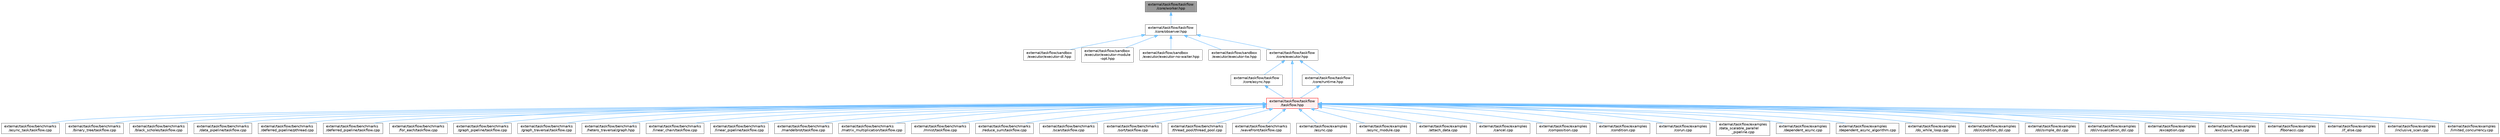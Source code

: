 digraph "external/taskflow/taskflow/core/worker.hpp"
{
 // LATEX_PDF_SIZE
  bgcolor="transparent";
  edge [fontname=Helvetica,fontsize=10,labelfontname=Helvetica,labelfontsize=10];
  node [fontname=Helvetica,fontsize=10,shape=box,height=0.2,width=0.4];
  Node1 [id="Node000001",label="external/taskflow/taskflow\l/core/worker.hpp",height=0.2,width=0.4,color="gray40", fillcolor="grey60", style="filled", fontcolor="black",tooltip="worker include file"];
  Node1 -> Node2 [id="edge1_Node000001_Node000002",dir="back",color="steelblue1",style="solid",tooltip=" "];
  Node2 [id="Node000002",label="external/taskflow/taskflow\l/core/observer.hpp",height=0.2,width=0.4,color="grey40", fillcolor="white", style="filled",URL="$observer_8hpp.html",tooltip="observer include file"];
  Node2 -> Node3 [id="edge2_Node000002_Node000003",dir="back",color="steelblue1",style="solid",tooltip=" "];
  Node3 [id="Node000003",label="external/taskflow/sandbox\l/executor/executor-dl.hpp",height=0.2,width=0.4,color="grey40", fillcolor="white", style="filled",URL="$executor-dl_8hpp.html",tooltip=" "];
  Node2 -> Node4 [id="edge3_Node000002_Node000004",dir="back",color="steelblue1",style="solid",tooltip=" "];
  Node4 [id="Node000004",label="external/taskflow/sandbox\l/executor/executor-module\l-opt.hpp",height=0.2,width=0.4,color="grey40", fillcolor="white", style="filled",URL="$executor-module-opt_8hpp.html",tooltip=" "];
  Node2 -> Node5 [id="edge4_Node000002_Node000005",dir="back",color="steelblue1",style="solid",tooltip=" "];
  Node5 [id="Node000005",label="external/taskflow/sandbox\l/executor/executor-no-waiter.hpp",height=0.2,width=0.4,color="grey40", fillcolor="white", style="filled",URL="$executor-no-waiter_8hpp.html",tooltip=" "];
  Node2 -> Node6 [id="edge5_Node000002_Node000006",dir="back",color="steelblue1",style="solid",tooltip=" "];
  Node6 [id="Node000006",label="external/taskflow/sandbox\l/executor/executor-tw.hpp",height=0.2,width=0.4,color="grey40", fillcolor="white", style="filled",URL="$executor-tw_8hpp.html",tooltip=" "];
  Node2 -> Node7 [id="edge6_Node000002_Node000007",dir="back",color="steelblue1",style="solid",tooltip=" "];
  Node7 [id="Node000007",label="external/taskflow/taskflow\l/core/executor.hpp",height=0.2,width=0.4,color="grey40", fillcolor="white", style="filled",URL="$executor_8hpp.html",tooltip="executor include file"];
  Node7 -> Node8 [id="edge7_Node000007_Node000008",dir="back",color="steelblue1",style="solid",tooltip=" "];
  Node8 [id="Node000008",label="external/taskflow/taskflow\l/core/async.hpp",height=0.2,width=0.4,color="grey40", fillcolor="white", style="filled",URL="$async_8hpp.html",tooltip=" "];
  Node8 -> Node9 [id="edge8_Node000008_Node000009",dir="back",color="steelblue1",style="solid",tooltip=" "];
  Node9 [id="Node000009",label="external/taskflow/taskflow\l/taskflow.hpp",height=0.2,width=0.4,color="red", fillcolor="#FFF0F0", style="filled",URL="$taskflow_8hpp.html",tooltip="main taskflow include file"];
  Node9 -> Node10 [id="edge9_Node000009_Node000010",dir="back",color="steelblue1",style="solid",tooltip=" "];
  Node10 [id="Node000010",label="external/taskflow/benchmarks\l/async_task/taskflow.cpp",height=0.2,width=0.4,color="grey40", fillcolor="white", style="filled",URL="$benchmarks_2async__task_2taskflow_8cpp.html",tooltip=" "];
  Node9 -> Node11 [id="edge10_Node000009_Node000011",dir="back",color="steelblue1",style="solid",tooltip=" "];
  Node11 [id="Node000011",label="external/taskflow/benchmarks\l/binary_tree/taskflow.cpp",height=0.2,width=0.4,color="grey40", fillcolor="white", style="filled",URL="$benchmarks_2binary__tree_2taskflow_8cpp.html",tooltip=" "];
  Node9 -> Node12 [id="edge11_Node000009_Node000012",dir="back",color="steelblue1",style="solid",tooltip=" "];
  Node12 [id="Node000012",label="external/taskflow/benchmarks\l/black_scholes/taskflow.cpp",height=0.2,width=0.4,color="grey40", fillcolor="white", style="filled",URL="$benchmarks_2black__scholes_2taskflow_8cpp.html",tooltip=" "];
  Node9 -> Node13 [id="edge12_Node000009_Node000013",dir="back",color="steelblue1",style="solid",tooltip=" "];
  Node13 [id="Node000013",label="external/taskflow/benchmarks\l/data_pipeline/taskflow.cpp",height=0.2,width=0.4,color="grey40", fillcolor="white", style="filled",URL="$benchmarks_2data__pipeline_2taskflow_8cpp.html",tooltip=" "];
  Node9 -> Node14 [id="edge13_Node000009_Node000014",dir="back",color="steelblue1",style="solid",tooltip=" "];
  Node14 [id="Node000014",label="external/taskflow/benchmarks\l/deferred_pipeline/pthread.cpp",height=0.2,width=0.4,color="grey40", fillcolor="white", style="filled",URL="$benchmarks_2deferred__pipeline_2pthread_8cpp.html",tooltip=" "];
  Node9 -> Node15 [id="edge14_Node000009_Node000015",dir="back",color="steelblue1",style="solid",tooltip=" "];
  Node15 [id="Node000015",label="external/taskflow/benchmarks\l/deferred_pipeline/taskflow.cpp",height=0.2,width=0.4,color="grey40", fillcolor="white", style="filled",URL="$benchmarks_2deferred__pipeline_2taskflow_8cpp.html",tooltip=" "];
  Node9 -> Node16 [id="edge15_Node000009_Node000016",dir="back",color="steelblue1",style="solid",tooltip=" "];
  Node16 [id="Node000016",label="external/taskflow/benchmarks\l/for_each/taskflow.cpp",height=0.2,width=0.4,color="grey40", fillcolor="white", style="filled",URL="$benchmarks_2for__each_2taskflow_8cpp.html",tooltip=" "];
  Node9 -> Node17 [id="edge16_Node000009_Node000017",dir="back",color="steelblue1",style="solid",tooltip=" "];
  Node17 [id="Node000017",label="external/taskflow/benchmarks\l/graph_pipeline/taskflow.cpp",height=0.2,width=0.4,color="grey40", fillcolor="white", style="filled",URL="$benchmarks_2graph__pipeline_2taskflow_8cpp.html",tooltip=" "];
  Node9 -> Node18 [id="edge17_Node000009_Node000018",dir="back",color="steelblue1",style="solid",tooltip=" "];
  Node18 [id="Node000018",label="external/taskflow/benchmarks\l/graph_traversal/taskflow.cpp",height=0.2,width=0.4,color="grey40", fillcolor="white", style="filled",URL="$benchmarks_2graph__traversal_2taskflow_8cpp.html",tooltip=" "];
  Node9 -> Node19 [id="edge18_Node000009_Node000019",dir="back",color="steelblue1",style="solid",tooltip=" "];
  Node19 [id="Node000019",label="external/taskflow/benchmarks\l/hetero_traversal/graph.hpp",height=0.2,width=0.4,color="grey40", fillcolor="white", style="filled",URL="$benchmarks_2hetero__traversal_2graph_8hpp.html",tooltip=" "];
  Node9 -> Node20 [id="edge19_Node000009_Node000020",dir="back",color="steelblue1",style="solid",tooltip=" "];
  Node20 [id="Node000020",label="external/taskflow/benchmarks\l/linear_chain/taskflow.cpp",height=0.2,width=0.4,color="grey40", fillcolor="white", style="filled",URL="$benchmarks_2linear__chain_2taskflow_8cpp.html",tooltip=" "];
  Node9 -> Node21 [id="edge20_Node000009_Node000021",dir="back",color="steelblue1",style="solid",tooltip=" "];
  Node21 [id="Node000021",label="external/taskflow/benchmarks\l/linear_pipeline/taskflow.cpp",height=0.2,width=0.4,color="grey40", fillcolor="white", style="filled",URL="$benchmarks_2linear__pipeline_2taskflow_8cpp.html",tooltip=" "];
  Node9 -> Node22 [id="edge21_Node000009_Node000022",dir="back",color="steelblue1",style="solid",tooltip=" "];
  Node22 [id="Node000022",label="external/taskflow/benchmarks\l/mandelbrot/taskflow.cpp",height=0.2,width=0.4,color="grey40", fillcolor="white", style="filled",URL="$benchmarks_2mandelbrot_2taskflow_8cpp.html",tooltip=" "];
  Node9 -> Node23 [id="edge22_Node000009_Node000023",dir="back",color="steelblue1",style="solid",tooltip=" "];
  Node23 [id="Node000023",label="external/taskflow/benchmarks\l/matrix_multiplication/taskflow.cpp",height=0.2,width=0.4,color="grey40", fillcolor="white", style="filled",URL="$benchmarks_2matrix__multiplication_2taskflow_8cpp.html",tooltip=" "];
  Node9 -> Node24 [id="edge23_Node000009_Node000024",dir="back",color="steelblue1",style="solid",tooltip=" "];
  Node24 [id="Node000024",label="external/taskflow/benchmarks\l/mnist/taskflow.cpp",height=0.2,width=0.4,color="grey40", fillcolor="white", style="filled",URL="$benchmarks_2mnist_2taskflow_8cpp.html",tooltip=" "];
  Node9 -> Node25 [id="edge24_Node000009_Node000025",dir="back",color="steelblue1",style="solid",tooltip=" "];
  Node25 [id="Node000025",label="external/taskflow/benchmarks\l/reduce_sum/taskflow.cpp",height=0.2,width=0.4,color="grey40", fillcolor="white", style="filled",URL="$benchmarks_2reduce__sum_2taskflow_8cpp.html",tooltip=" "];
  Node9 -> Node26 [id="edge25_Node000009_Node000026",dir="back",color="steelblue1",style="solid",tooltip=" "];
  Node26 [id="Node000026",label="external/taskflow/benchmarks\l/scan/taskflow.cpp",height=0.2,width=0.4,color="grey40", fillcolor="white", style="filled",URL="$benchmarks_2scan_2taskflow_8cpp.html",tooltip=" "];
  Node9 -> Node27 [id="edge26_Node000009_Node000027",dir="back",color="steelblue1",style="solid",tooltip=" "];
  Node27 [id="Node000027",label="external/taskflow/benchmarks\l/sort/taskflow.cpp",height=0.2,width=0.4,color="grey40", fillcolor="white", style="filled",URL="$benchmarks_2sort_2taskflow_8cpp.html",tooltip=" "];
  Node9 -> Node28 [id="edge27_Node000009_Node000028",dir="back",color="steelblue1",style="solid",tooltip=" "];
  Node28 [id="Node000028",label="external/taskflow/benchmarks\l/thread_pool/thread_pool.cpp",height=0.2,width=0.4,color="grey40", fillcolor="white", style="filled",URL="$thread__pool_8cpp.html",tooltip=" "];
  Node9 -> Node29 [id="edge28_Node000009_Node000029",dir="back",color="steelblue1",style="solid",tooltip=" "];
  Node29 [id="Node000029",label="external/taskflow/benchmarks\l/wavefront/taskflow.cpp",height=0.2,width=0.4,color="grey40", fillcolor="white", style="filled",URL="$benchmarks_2wavefront_2taskflow_8cpp.html",tooltip=" "];
  Node9 -> Node30 [id="edge29_Node000009_Node000030",dir="back",color="steelblue1",style="solid",tooltip=" "];
  Node30 [id="Node000030",label="external/taskflow/examples\l/async.cpp",height=0.2,width=0.4,color="grey40", fillcolor="white", style="filled",URL="$external_2taskflow_2examples_2async_8cpp.html",tooltip=" "];
  Node9 -> Node31 [id="edge30_Node000009_Node000031",dir="back",color="steelblue1",style="solid",tooltip=" "];
  Node31 [id="Node000031",label="external/taskflow/examples\l/async_module.cpp",height=0.2,width=0.4,color="grey40", fillcolor="white", style="filled",URL="$async__module_8cpp.html",tooltip=" "];
  Node9 -> Node32 [id="edge31_Node000009_Node000032",dir="back",color="steelblue1",style="solid",tooltip=" "];
  Node32 [id="Node000032",label="external/taskflow/examples\l/attach_data.cpp",height=0.2,width=0.4,color="grey40", fillcolor="white", style="filled",URL="$attach__data_8cpp.html",tooltip=" "];
  Node9 -> Node33 [id="edge32_Node000009_Node000033",dir="back",color="steelblue1",style="solid",tooltip=" "];
  Node33 [id="Node000033",label="external/taskflow/examples\l/cancel.cpp",height=0.2,width=0.4,color="grey40", fillcolor="white", style="filled",URL="$cancel_8cpp.html",tooltip=" "];
  Node9 -> Node34 [id="edge33_Node000009_Node000034",dir="back",color="steelblue1",style="solid",tooltip=" "];
  Node34 [id="Node000034",label="external/taskflow/examples\l/composition.cpp",height=0.2,width=0.4,color="grey40", fillcolor="white", style="filled",URL="$composition_8cpp.html",tooltip=" "];
  Node9 -> Node35 [id="edge34_Node000009_Node000035",dir="back",color="steelblue1",style="solid",tooltip=" "];
  Node35 [id="Node000035",label="external/taskflow/examples\l/condition.cpp",height=0.2,width=0.4,color="grey40", fillcolor="white", style="filled",URL="$condition_8cpp.html",tooltip=" "];
  Node9 -> Node36 [id="edge35_Node000009_Node000036",dir="back",color="steelblue1",style="solid",tooltip=" "];
  Node36 [id="Node000036",label="external/taskflow/examples\l/corun.cpp",height=0.2,width=0.4,color="grey40", fillcolor="white", style="filled",URL="$corun_8cpp.html",tooltip=" "];
  Node9 -> Node37 [id="edge36_Node000009_Node000037",dir="back",color="steelblue1",style="solid",tooltip=" "];
  Node37 [id="Node000037",label="external/taskflow/examples\l/data_scalable_parallel\l_pipeline.cpp",height=0.2,width=0.4,color="grey40", fillcolor="white", style="filled",URL="$data__scalable__parallel__pipeline_8cpp.html",tooltip=" "];
  Node9 -> Node38 [id="edge37_Node000009_Node000038",dir="back",color="steelblue1",style="solid",tooltip=" "];
  Node38 [id="Node000038",label="external/taskflow/examples\l/dependent_async.cpp",height=0.2,width=0.4,color="grey40", fillcolor="white", style="filled",URL="$dependent__async_8cpp.html",tooltip=" "];
  Node9 -> Node39 [id="edge38_Node000009_Node000039",dir="back",color="steelblue1",style="solid",tooltip=" "];
  Node39 [id="Node000039",label="external/taskflow/examples\l/dependent_async_algorithm.cpp",height=0.2,width=0.4,color="grey40", fillcolor="white", style="filled",URL="$dependent__async__algorithm_8cpp.html",tooltip=" "];
  Node9 -> Node40 [id="edge39_Node000009_Node000040",dir="back",color="steelblue1",style="solid",tooltip=" "];
  Node40 [id="Node000040",label="external/taskflow/examples\l/do_while_loop.cpp",height=0.2,width=0.4,color="grey40", fillcolor="white", style="filled",URL="$do__while__loop_8cpp.html",tooltip=" "];
  Node9 -> Node41 [id="edge40_Node000009_Node000041",dir="back",color="steelblue1",style="solid",tooltip=" "];
  Node41 [id="Node000041",label="external/taskflow/examples\l/dsl/condition_dsl.cpp",height=0.2,width=0.4,color="grey40", fillcolor="white", style="filled",URL="$condition__dsl_8cpp.html",tooltip=" "];
  Node9 -> Node42 [id="edge41_Node000009_Node000042",dir="back",color="steelblue1",style="solid",tooltip=" "];
  Node42 [id="Node000042",label="external/taskflow/examples\l/dsl/simple_dsl.cpp",height=0.2,width=0.4,color="grey40", fillcolor="white", style="filled",URL="$simple__dsl_8cpp.html",tooltip=" "];
  Node9 -> Node43 [id="edge42_Node000009_Node000043",dir="back",color="steelblue1",style="solid",tooltip=" "];
  Node43 [id="Node000043",label="external/taskflow/examples\l/dsl/visualization_dsl.cpp",height=0.2,width=0.4,color="grey40", fillcolor="white", style="filled",URL="$visualization__dsl_8cpp.html",tooltip=" "];
  Node9 -> Node44 [id="edge43_Node000009_Node000044",dir="back",color="steelblue1",style="solid",tooltip=" "];
  Node44 [id="Node000044",label="external/taskflow/examples\l/exception.cpp",height=0.2,width=0.4,color="grey40", fillcolor="white", style="filled",URL="$exception_8cpp.html",tooltip=" "];
  Node9 -> Node45 [id="edge44_Node000009_Node000045",dir="back",color="steelblue1",style="solid",tooltip=" "];
  Node45 [id="Node000045",label="external/taskflow/examples\l/exclusive_scan.cpp",height=0.2,width=0.4,color="grey40", fillcolor="white", style="filled",URL="$exclusive__scan_8cpp.html",tooltip=" "];
  Node9 -> Node46 [id="edge45_Node000009_Node000046",dir="back",color="steelblue1",style="solid",tooltip=" "];
  Node46 [id="Node000046",label="external/taskflow/examples\l/fibonacci.cpp",height=0.2,width=0.4,color="grey40", fillcolor="white", style="filled",URL="$examples_2_fibonacci_8cpp.html",tooltip=" "];
  Node9 -> Node47 [id="edge46_Node000009_Node000047",dir="back",color="steelblue1",style="solid",tooltip=" "];
  Node47 [id="Node000047",label="external/taskflow/examples\l/if_else.cpp",height=0.2,width=0.4,color="grey40", fillcolor="white", style="filled",URL="$if__else_8cpp.html",tooltip=" "];
  Node9 -> Node48 [id="edge47_Node000009_Node000048",dir="back",color="steelblue1",style="solid",tooltip=" "];
  Node48 [id="Node000048",label="external/taskflow/examples\l/inclusive_scan.cpp",height=0.2,width=0.4,color="grey40", fillcolor="white", style="filled",URL="$inclusive__scan_8cpp.html",tooltip=" "];
  Node9 -> Node49 [id="edge48_Node000009_Node000049",dir="back",color="steelblue1",style="solid",tooltip=" "];
  Node49 [id="Node000049",label="external/taskflow/examples\l/limited_concurrency.cpp",height=0.2,width=0.4,color="grey40", fillcolor="white", style="filled",URL="$limited__concurrency_8cpp.html",tooltip=" "];
  Node7 -> Node140 [id="edge49_Node000007_Node000140",dir="back",color="steelblue1",style="solid",tooltip=" "];
  Node140 [id="Node000140",label="external/taskflow/taskflow\l/core/runtime.hpp",height=0.2,width=0.4,color="grey40", fillcolor="white", style="filled",URL="$runtime_8hpp.html",tooltip=" "];
  Node140 -> Node9 [id="edge50_Node000140_Node000009",dir="back",color="steelblue1",style="solid",tooltip=" "];
  Node7 -> Node9 [id="edge51_Node000007_Node000009",dir="back",color="steelblue1",style="solid",tooltip=" "];
}
